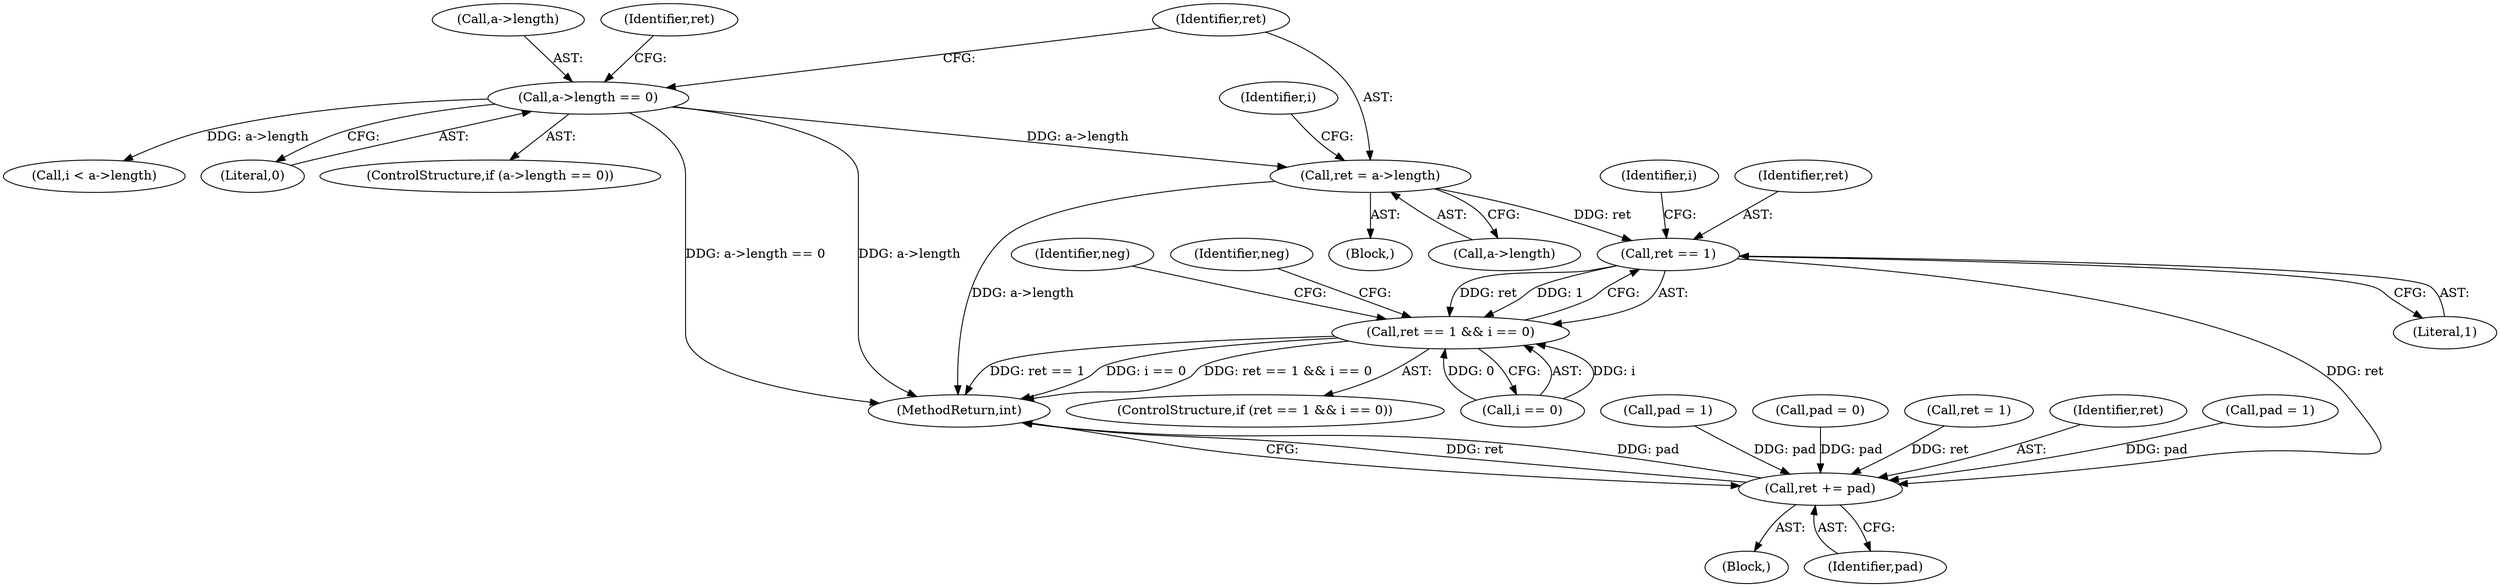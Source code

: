 digraph "0_openssl_3661bb4e7934668bd99ca777ea8b30eedfafa871_0@pointer" {
"1000142" [label="(Call,ret = a->length)"];
"1000132" [label="(Call,a->length == 0)"];
"1000156" [label="(Call,ret == 1)"];
"1000155" [label="(Call,ret == 1 && i == 0)"];
"1000216" [label="(Call,ret += pad)"];
"1000157" [label="(Identifier,ret)"];
"1000154" [label="(ControlStructure,if (ret == 1 && i == 0))"];
"1000195" [label="(Call,i < a->length)"];
"1000141" [label="(Block,)"];
"1000142" [label="(Call,ret = a->length)"];
"1000138" [label="(Identifier,ret)"];
"1000156" [label="(Call,ret == 1)"];
"1000168" [label="(Identifier,neg)"];
"1000163" [label="(Identifier,neg)"];
"1000155" [label="(Call,ret == 1 && i == 0)"];
"1000136" [label="(Literal,0)"];
"1000216" [label="(Call,ret += pad)"];
"1000219" [label="(MethodReturn,int)"];
"1000160" [label="(Identifier,i)"];
"1000209" [label="(Call,pad = 1)"];
"1000106" [label="(Call,pad = 0)"];
"1000131" [label="(ControlStructure,if (a->length == 0))"];
"1000133" [label="(Call,a->length)"];
"1000104" [label="(Block,)"];
"1000132" [label="(Call,a->length == 0)"];
"1000158" [label="(Literal,1)"];
"1000137" [label="(Call,ret = 1)"];
"1000217" [label="(Identifier,ret)"];
"1000148" [label="(Identifier,i)"];
"1000159" [label="(Call,i == 0)"];
"1000143" [label="(Identifier,ret)"];
"1000218" [label="(Identifier,pad)"];
"1000179" [label="(Call,pad = 1)"];
"1000144" [label="(Call,a->length)"];
"1000142" -> "1000141"  [label="AST: "];
"1000142" -> "1000144"  [label="CFG: "];
"1000143" -> "1000142"  [label="AST: "];
"1000144" -> "1000142"  [label="AST: "];
"1000148" -> "1000142"  [label="CFG: "];
"1000142" -> "1000219"  [label="DDG: a->length"];
"1000132" -> "1000142"  [label="DDG: a->length"];
"1000142" -> "1000156"  [label="DDG: ret"];
"1000132" -> "1000131"  [label="AST: "];
"1000132" -> "1000136"  [label="CFG: "];
"1000133" -> "1000132"  [label="AST: "];
"1000136" -> "1000132"  [label="AST: "];
"1000138" -> "1000132"  [label="CFG: "];
"1000143" -> "1000132"  [label="CFG: "];
"1000132" -> "1000219"  [label="DDG: a->length == 0"];
"1000132" -> "1000219"  [label="DDG: a->length"];
"1000132" -> "1000195"  [label="DDG: a->length"];
"1000156" -> "1000155"  [label="AST: "];
"1000156" -> "1000158"  [label="CFG: "];
"1000157" -> "1000156"  [label="AST: "];
"1000158" -> "1000156"  [label="AST: "];
"1000160" -> "1000156"  [label="CFG: "];
"1000155" -> "1000156"  [label="CFG: "];
"1000156" -> "1000155"  [label="DDG: ret"];
"1000156" -> "1000155"  [label="DDG: 1"];
"1000156" -> "1000216"  [label="DDG: ret"];
"1000155" -> "1000154"  [label="AST: "];
"1000155" -> "1000159"  [label="CFG: "];
"1000159" -> "1000155"  [label="AST: "];
"1000163" -> "1000155"  [label="CFG: "];
"1000168" -> "1000155"  [label="CFG: "];
"1000155" -> "1000219"  [label="DDG: ret == 1"];
"1000155" -> "1000219"  [label="DDG: i == 0"];
"1000155" -> "1000219"  [label="DDG: ret == 1 && i == 0"];
"1000159" -> "1000155"  [label="DDG: i"];
"1000159" -> "1000155"  [label="DDG: 0"];
"1000216" -> "1000104"  [label="AST: "];
"1000216" -> "1000218"  [label="CFG: "];
"1000217" -> "1000216"  [label="AST: "];
"1000218" -> "1000216"  [label="AST: "];
"1000219" -> "1000216"  [label="CFG: "];
"1000216" -> "1000219"  [label="DDG: ret"];
"1000216" -> "1000219"  [label="DDG: pad"];
"1000179" -> "1000216"  [label="DDG: pad"];
"1000209" -> "1000216"  [label="DDG: pad"];
"1000106" -> "1000216"  [label="DDG: pad"];
"1000137" -> "1000216"  [label="DDG: ret"];
}
